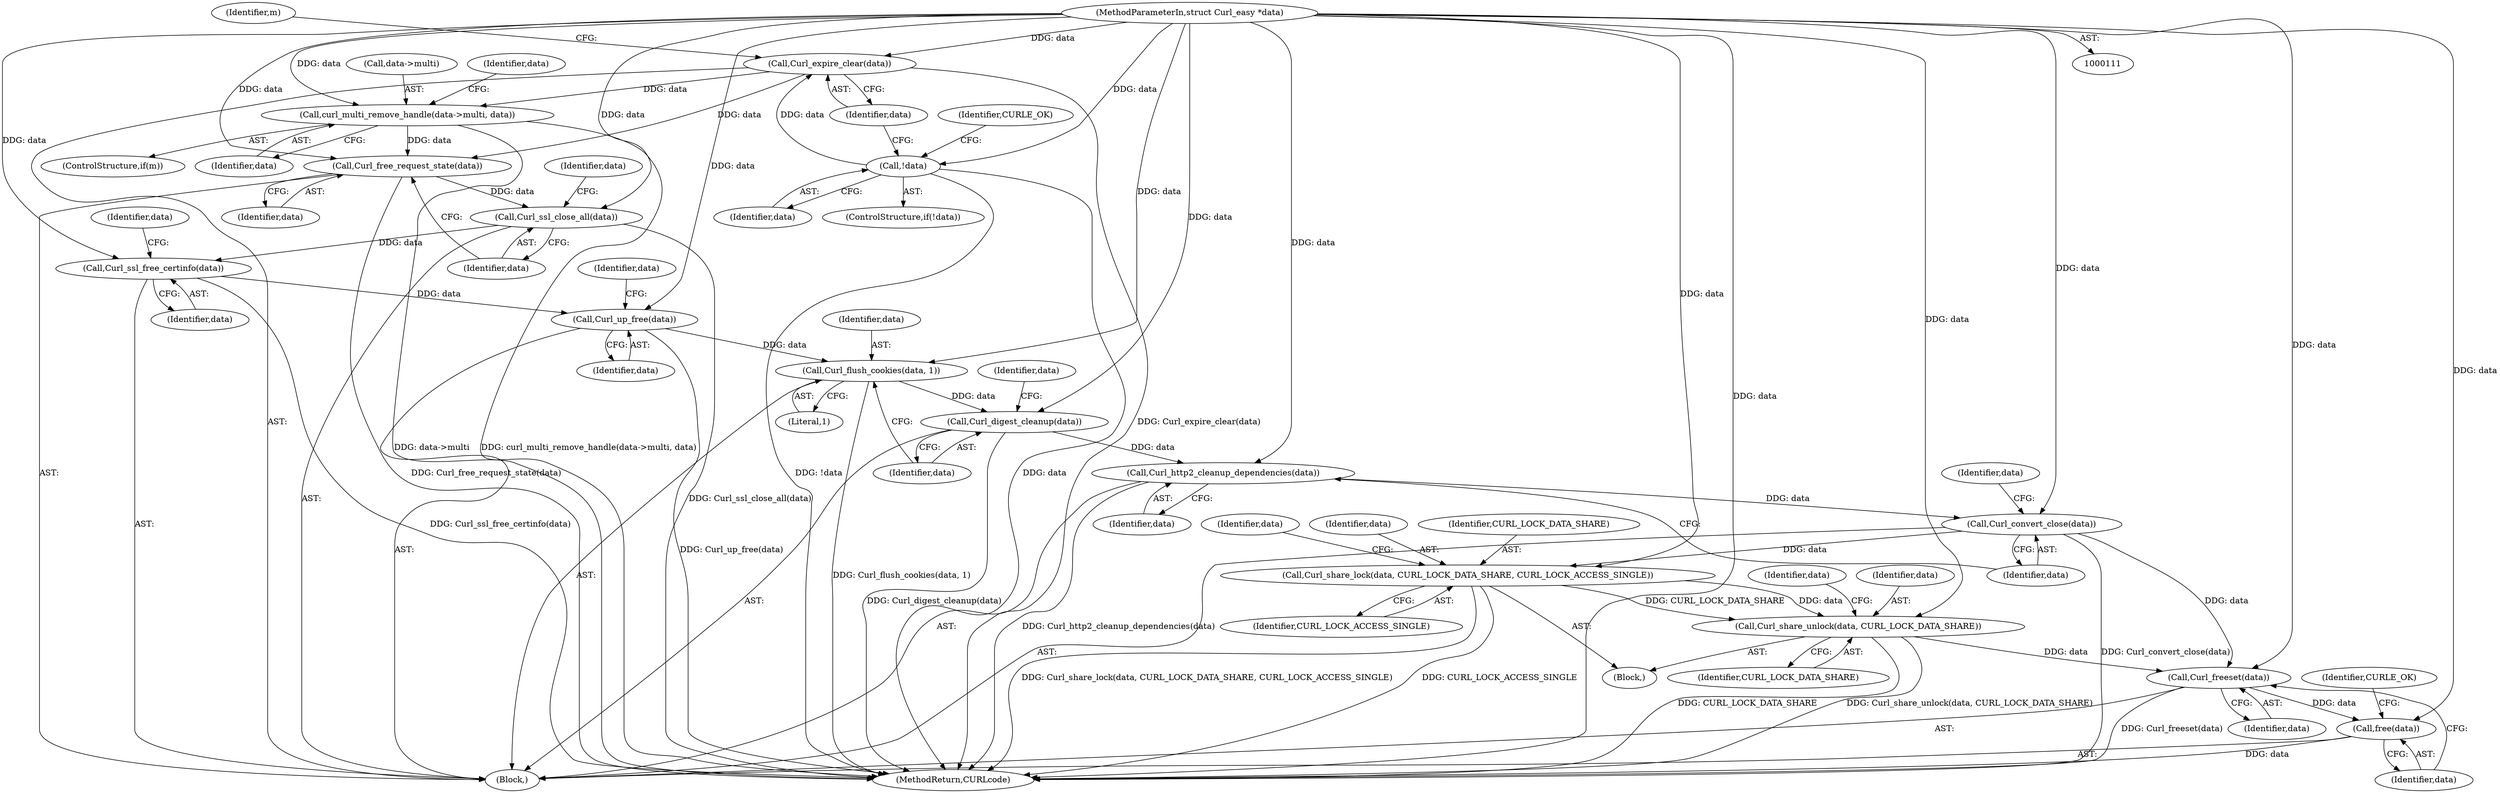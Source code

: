 digraph "0_curl_81d135d67155c5295b1033679c606165d4e28f3f@API" {
"1000173" [label="(Call,Curl_free_request_state(data))"];
"1000120" [label="(Call,Curl_expire_clear(data))"];
"1000116" [label="(Call,!data)"];
"1000112" [label="(MethodParameterIn,struct Curl_easy *data)"];
"1000129" [label="(Call,curl_multi_remove_handle(data->multi, data))"];
"1000175" [label="(Call,Curl_ssl_close_all(data))"];
"1000189" [label="(Call,Curl_ssl_free_certinfo(data))"];
"1000231" [label="(Call,Curl_up_free(data))"];
"1000251" [label="(Call,Curl_flush_cookies(data, 1))"];
"1000254" [label="(Call,Curl_digest_cleanup(data))"];
"1000274" [label="(Call,Curl_http2_cleanup_dependencies(data))"];
"1000276" [label="(Call,Curl_convert_close(data))"];
"1000283" [label="(Call,Curl_share_lock(data, CURL_LOCK_DATA_SHARE, CURL_LOCK_ACCESS_SINGLE))"];
"1000293" [label="(Call,Curl_share_unlock(data, CURL_LOCK_DATA_SHARE))"];
"1000301" [label="(Call,Curl_freeset(data))"];
"1000303" [label="(Call,free(data))"];
"1000283" [label="(Call,Curl_share_lock(data, CURL_LOCK_DATA_SHARE, CURL_LOCK_ACCESS_SINGLE))"];
"1000173" [label="(Call,Curl_free_request_state(data))"];
"1000116" [label="(Call,!data)"];
"1000133" [label="(Identifier,data)"];
"1000190" [label="(Identifier,data)"];
"1000255" [label="(Identifier,data)"];
"1000294" [label="(Identifier,data)"];
"1000194" [label="(Identifier,data)"];
"1000299" [label="(Identifier,data)"];
"1000254" [label="(Call,Curl_digest_cleanup(data))"];
"1000275" [label="(Identifier,data)"];
"1000280" [label="(Identifier,data)"];
"1000285" [label="(Identifier,CURL_LOCK_DATA_SHARE)"];
"1000277" [label="(Identifier,data)"];
"1000252" [label="(Identifier,data)"];
"1000123" [label="(Identifier,m)"];
"1000295" [label="(Identifier,CURL_LOCK_DATA_SHARE)"];
"1000286" [label="(Identifier,CURL_LOCK_ACCESS_SINGLE)"];
"1000253" [label="(Literal,1)"];
"1000115" [label="(ControlStructure,if(!data))"];
"1000119" [label="(Identifier,CURLE_OK)"];
"1000174" [label="(Identifier,data)"];
"1000120" [label="(Call,Curl_expire_clear(data))"];
"1000251" [label="(Call,Curl_flush_cookies(data, 1))"];
"1000129" [label="(Call,curl_multi_remove_handle(data->multi, data))"];
"1000127" [label="(ControlStructure,if(m))"];
"1000130" [label="(Call,data->multi)"];
"1000259" [label="(Identifier,data)"];
"1000236" [label="(Identifier,data)"];
"1000117" [label="(Identifier,data)"];
"1000302" [label="(Identifier,data)"];
"1000189" [label="(Call,Curl_ssl_free_certinfo(data))"];
"1000176" [label="(Identifier,data)"];
"1000301" [label="(Call,Curl_freeset(data))"];
"1000121" [label="(Identifier,data)"];
"1000112" [label="(MethodParameterIn,struct Curl_easy *data)"];
"1000290" [label="(Identifier,data)"];
"1000231" [label="(Call,Curl_up_free(data))"];
"1000306" [label="(Identifier,CURLE_OK)"];
"1000284" [label="(Identifier,data)"];
"1000282" [label="(Block,)"];
"1000175" [label="(Call,Curl_ssl_close_all(data))"];
"1000180" [label="(Identifier,data)"];
"1000113" [label="(Block,)"];
"1000293" [label="(Call,Curl_share_unlock(data, CURL_LOCK_DATA_SHARE))"];
"1000303" [label="(Call,free(data))"];
"1000232" [label="(Identifier,data)"];
"1000304" [label="(Identifier,data)"];
"1000307" [label="(MethodReturn,CURLcode)"];
"1000276" [label="(Call,Curl_convert_close(data))"];
"1000274" [label="(Call,Curl_http2_cleanup_dependencies(data))"];
"1000136" [label="(Identifier,data)"];
"1000173" -> "1000113"  [label="AST: "];
"1000173" -> "1000174"  [label="CFG: "];
"1000174" -> "1000173"  [label="AST: "];
"1000176" -> "1000173"  [label="CFG: "];
"1000173" -> "1000307"  [label="DDG: Curl_free_request_state(data)"];
"1000120" -> "1000173"  [label="DDG: data"];
"1000129" -> "1000173"  [label="DDG: data"];
"1000112" -> "1000173"  [label="DDG: data"];
"1000173" -> "1000175"  [label="DDG: data"];
"1000120" -> "1000113"  [label="AST: "];
"1000120" -> "1000121"  [label="CFG: "];
"1000121" -> "1000120"  [label="AST: "];
"1000123" -> "1000120"  [label="CFG: "];
"1000120" -> "1000307"  [label="DDG: Curl_expire_clear(data)"];
"1000116" -> "1000120"  [label="DDG: data"];
"1000112" -> "1000120"  [label="DDG: data"];
"1000120" -> "1000129"  [label="DDG: data"];
"1000116" -> "1000115"  [label="AST: "];
"1000116" -> "1000117"  [label="CFG: "];
"1000117" -> "1000116"  [label="AST: "];
"1000119" -> "1000116"  [label="CFG: "];
"1000121" -> "1000116"  [label="CFG: "];
"1000116" -> "1000307"  [label="DDG: data"];
"1000116" -> "1000307"  [label="DDG: !data"];
"1000112" -> "1000116"  [label="DDG: data"];
"1000112" -> "1000111"  [label="AST: "];
"1000112" -> "1000307"  [label="DDG: data"];
"1000112" -> "1000129"  [label="DDG: data"];
"1000112" -> "1000175"  [label="DDG: data"];
"1000112" -> "1000189"  [label="DDG: data"];
"1000112" -> "1000231"  [label="DDG: data"];
"1000112" -> "1000251"  [label="DDG: data"];
"1000112" -> "1000254"  [label="DDG: data"];
"1000112" -> "1000274"  [label="DDG: data"];
"1000112" -> "1000276"  [label="DDG: data"];
"1000112" -> "1000283"  [label="DDG: data"];
"1000112" -> "1000293"  [label="DDG: data"];
"1000112" -> "1000301"  [label="DDG: data"];
"1000112" -> "1000303"  [label="DDG: data"];
"1000129" -> "1000127"  [label="AST: "];
"1000129" -> "1000133"  [label="CFG: "];
"1000130" -> "1000129"  [label="AST: "];
"1000133" -> "1000129"  [label="AST: "];
"1000136" -> "1000129"  [label="CFG: "];
"1000129" -> "1000307"  [label="DDG: data->multi"];
"1000129" -> "1000307"  [label="DDG: curl_multi_remove_handle(data->multi, data)"];
"1000175" -> "1000113"  [label="AST: "];
"1000175" -> "1000176"  [label="CFG: "];
"1000176" -> "1000175"  [label="AST: "];
"1000180" -> "1000175"  [label="CFG: "];
"1000175" -> "1000307"  [label="DDG: Curl_ssl_close_all(data)"];
"1000175" -> "1000189"  [label="DDG: data"];
"1000189" -> "1000113"  [label="AST: "];
"1000189" -> "1000190"  [label="CFG: "];
"1000190" -> "1000189"  [label="AST: "];
"1000194" -> "1000189"  [label="CFG: "];
"1000189" -> "1000307"  [label="DDG: Curl_ssl_free_certinfo(data)"];
"1000189" -> "1000231"  [label="DDG: data"];
"1000231" -> "1000113"  [label="AST: "];
"1000231" -> "1000232"  [label="CFG: "];
"1000232" -> "1000231"  [label="AST: "];
"1000236" -> "1000231"  [label="CFG: "];
"1000231" -> "1000307"  [label="DDG: Curl_up_free(data)"];
"1000231" -> "1000251"  [label="DDG: data"];
"1000251" -> "1000113"  [label="AST: "];
"1000251" -> "1000253"  [label="CFG: "];
"1000252" -> "1000251"  [label="AST: "];
"1000253" -> "1000251"  [label="AST: "];
"1000255" -> "1000251"  [label="CFG: "];
"1000251" -> "1000307"  [label="DDG: Curl_flush_cookies(data, 1)"];
"1000251" -> "1000254"  [label="DDG: data"];
"1000254" -> "1000113"  [label="AST: "];
"1000254" -> "1000255"  [label="CFG: "];
"1000255" -> "1000254"  [label="AST: "];
"1000259" -> "1000254"  [label="CFG: "];
"1000254" -> "1000307"  [label="DDG: Curl_digest_cleanup(data)"];
"1000254" -> "1000274"  [label="DDG: data"];
"1000274" -> "1000113"  [label="AST: "];
"1000274" -> "1000275"  [label="CFG: "];
"1000275" -> "1000274"  [label="AST: "];
"1000277" -> "1000274"  [label="CFG: "];
"1000274" -> "1000307"  [label="DDG: Curl_http2_cleanup_dependencies(data)"];
"1000274" -> "1000276"  [label="DDG: data"];
"1000276" -> "1000113"  [label="AST: "];
"1000276" -> "1000277"  [label="CFG: "];
"1000277" -> "1000276"  [label="AST: "];
"1000280" -> "1000276"  [label="CFG: "];
"1000276" -> "1000307"  [label="DDG: Curl_convert_close(data)"];
"1000276" -> "1000283"  [label="DDG: data"];
"1000276" -> "1000301"  [label="DDG: data"];
"1000283" -> "1000282"  [label="AST: "];
"1000283" -> "1000286"  [label="CFG: "];
"1000284" -> "1000283"  [label="AST: "];
"1000285" -> "1000283"  [label="AST: "];
"1000286" -> "1000283"  [label="AST: "];
"1000290" -> "1000283"  [label="CFG: "];
"1000283" -> "1000307"  [label="DDG: CURL_LOCK_ACCESS_SINGLE"];
"1000283" -> "1000307"  [label="DDG: Curl_share_lock(data, CURL_LOCK_DATA_SHARE, CURL_LOCK_ACCESS_SINGLE)"];
"1000283" -> "1000293"  [label="DDG: data"];
"1000283" -> "1000293"  [label="DDG: CURL_LOCK_DATA_SHARE"];
"1000293" -> "1000282"  [label="AST: "];
"1000293" -> "1000295"  [label="CFG: "];
"1000294" -> "1000293"  [label="AST: "];
"1000295" -> "1000293"  [label="AST: "];
"1000299" -> "1000293"  [label="CFG: "];
"1000293" -> "1000307"  [label="DDG: Curl_share_unlock(data, CURL_LOCK_DATA_SHARE)"];
"1000293" -> "1000307"  [label="DDG: CURL_LOCK_DATA_SHARE"];
"1000293" -> "1000301"  [label="DDG: data"];
"1000301" -> "1000113"  [label="AST: "];
"1000301" -> "1000302"  [label="CFG: "];
"1000302" -> "1000301"  [label="AST: "];
"1000304" -> "1000301"  [label="CFG: "];
"1000301" -> "1000307"  [label="DDG: Curl_freeset(data)"];
"1000301" -> "1000303"  [label="DDG: data"];
"1000303" -> "1000113"  [label="AST: "];
"1000303" -> "1000304"  [label="CFG: "];
"1000304" -> "1000303"  [label="AST: "];
"1000306" -> "1000303"  [label="CFG: "];
"1000303" -> "1000307"  [label="DDG: data"];
}

